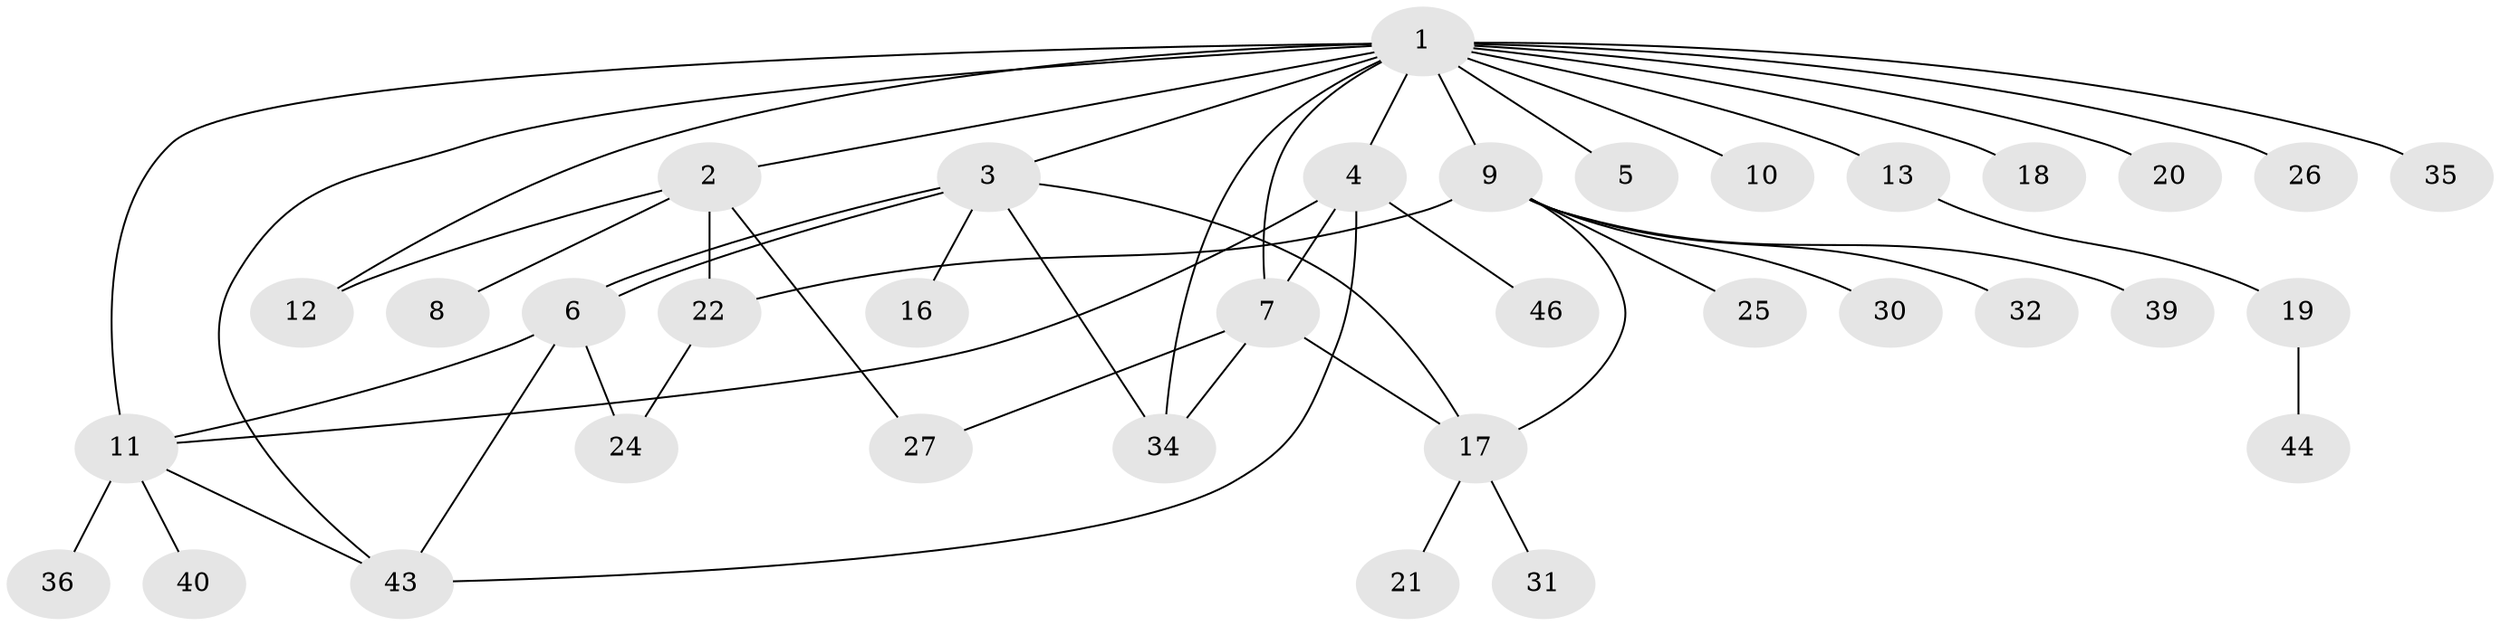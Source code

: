// original degree distribution, {16: 0.02, 5: 0.06, 6: 0.1, 2: 0.16, 1: 0.54, 7: 0.02, 4: 0.04, 3: 0.06}
// Generated by graph-tools (version 1.1) at 2025/18/03/04/25 18:18:14]
// undirected, 35 vertices, 49 edges
graph export_dot {
graph [start="1"]
  node [color=gray90,style=filled];
  1;
  2;
  3 [super="+29+23"];
  4 [super="+14"];
  5;
  6;
  7 [super="+28"];
  8;
  9;
  10;
  11;
  12 [super="+15+50"];
  13 [super="+37"];
  16;
  17 [super="+48"];
  18;
  19;
  20;
  21;
  22 [super="+33+38+47+49+41"];
  24;
  25;
  26;
  27;
  30;
  31;
  32;
  34 [super="+42"];
  35;
  36;
  39;
  40 [super="+45"];
  43;
  44;
  46;
  1 -- 2;
  1 -- 3;
  1 -- 4;
  1 -- 5;
  1 -- 7;
  1 -- 9;
  1 -- 10;
  1 -- 11;
  1 -- 12;
  1 -- 13;
  1 -- 18;
  1 -- 20;
  1 -- 26;
  1 -- 34;
  1 -- 35;
  1 -- 43;
  2 -- 8;
  2 -- 12;
  2 -- 22;
  2 -- 27;
  3 -- 6;
  3 -- 6;
  3 -- 16;
  3 -- 17;
  3 -- 34;
  4 -- 7;
  4 -- 43;
  4 -- 11;
  4 -- 46;
  6 -- 11;
  6 -- 24;
  6 -- 43;
  7 -- 17;
  7 -- 27;
  7 -- 34;
  9 -- 17;
  9 -- 25;
  9 -- 30;
  9 -- 32;
  9 -- 39;
  9 -- 22;
  11 -- 36;
  11 -- 40;
  11 -- 43;
  13 -- 19;
  17 -- 21;
  17 -- 31;
  19 -- 44;
  22 -- 24;
}
